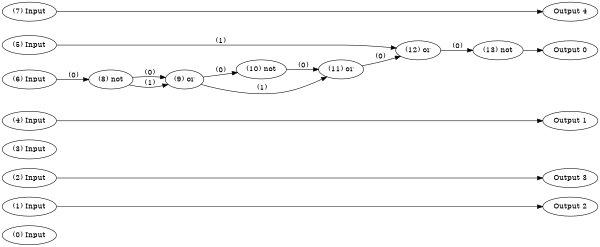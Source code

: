 digraph NeuralNetwork {
rankdir=LR;
size="4,3";
center = true;
node0 [label="(0) Input", color=black, labelfontcolor=black, fontcolor=black];
node1 [label="(1) Input", color=black, labelfontcolor=black, fontcolor=black];
node2 [label="(2) Input", color=black, labelfontcolor=black, fontcolor=black];
node3 [label="(3) Input", color=black, labelfontcolor=black, fontcolor=black];
node4 [label="(4) Input", color=black, labelfontcolor=black, fontcolor=black];
node5 [label="(5) Input", color=black, labelfontcolor=black, fontcolor=black];
node6 [label="(6) Input", color=black, labelfontcolor=black, fontcolor=black];
node7 [label="(7) Input", color=black, labelfontcolor=black, fontcolor=black];
node8 [label="(8) not", color=black, labelfontcolor=black, fontcolor=black];
node6 -> node8 [label=" (0)", labelfontcolor=black, fontcolor=black, bold=true, color=black];
node9 [label="(9) or", color=black, labelfontcolor=black, fontcolor=black];
node8 -> node9 [label=" (0)", labelfontcolor=black, fontcolor=black, bold=true, color=black];
node8 -> node9 [label=" (1)", labelfontcolor=black, fontcolor=black, bold=true, color=black];
node10 [label="(10) not", color=black, labelfontcolor=black, fontcolor=black];
node9 -> node10 [label=" (0)", labelfontcolor=black, fontcolor=black, bold=true, color=black];
node11 [label="(11) or", color=black, labelfontcolor=black, fontcolor=black];
node10 -> node11 [label=" (0)", labelfontcolor=black, fontcolor=black, bold=true, color=black];
node9 -> node11 [label=" (1)", labelfontcolor=black, fontcolor=black, bold=true, color=black];
node12 [label="(12) or", color=black, labelfontcolor=black, fontcolor=black];
node11 -> node12 [label=" (0)", labelfontcolor=black, fontcolor=black, bold=true, color=black];
node5 -> node12 [label=" (1)", labelfontcolor=black, fontcolor=black, bold=true, color=black];
node13 [label="(13) not", color=black, labelfontcolor=black, fontcolor=black];
node12 -> node13 [label=" (0)", labelfontcolor=black, fontcolor=black, bold=true, color=black];
node14 [label="Output 0", color=black, labelfontcolor=black, fontcolor=black];
node13 -> node14 [labelfontcolor=black, fontcolor=black, bold=true, color=black];
node15 [label="Output 1", color=black, labelfontcolor=black, fontcolor=black];
node4 -> node15 [labelfontcolor=black, fontcolor=black, bold=true, color=black];
node16 [label="Output 2", color=black, labelfontcolor=black, fontcolor=black];
node1 -> node16 [labelfontcolor=black, fontcolor=black, bold=true, color=black];
node17 [label="Output 3", color=black, labelfontcolor=black, fontcolor=black];
node2 -> node17 [labelfontcolor=black, fontcolor=black, bold=true, color=black];
node18 [label="Output 4", color=black, labelfontcolor=black, fontcolor=black];
node7 -> node18 [labelfontcolor=black, fontcolor=black, bold=true, color=black];
{ rank = source; "node0"; "node1"; "node2"; "node3"; "node4"; "node5"; "node6"; "node7"; }
{ rank = max;"node14";"node15";"node16";"node17";"node18"; }
}